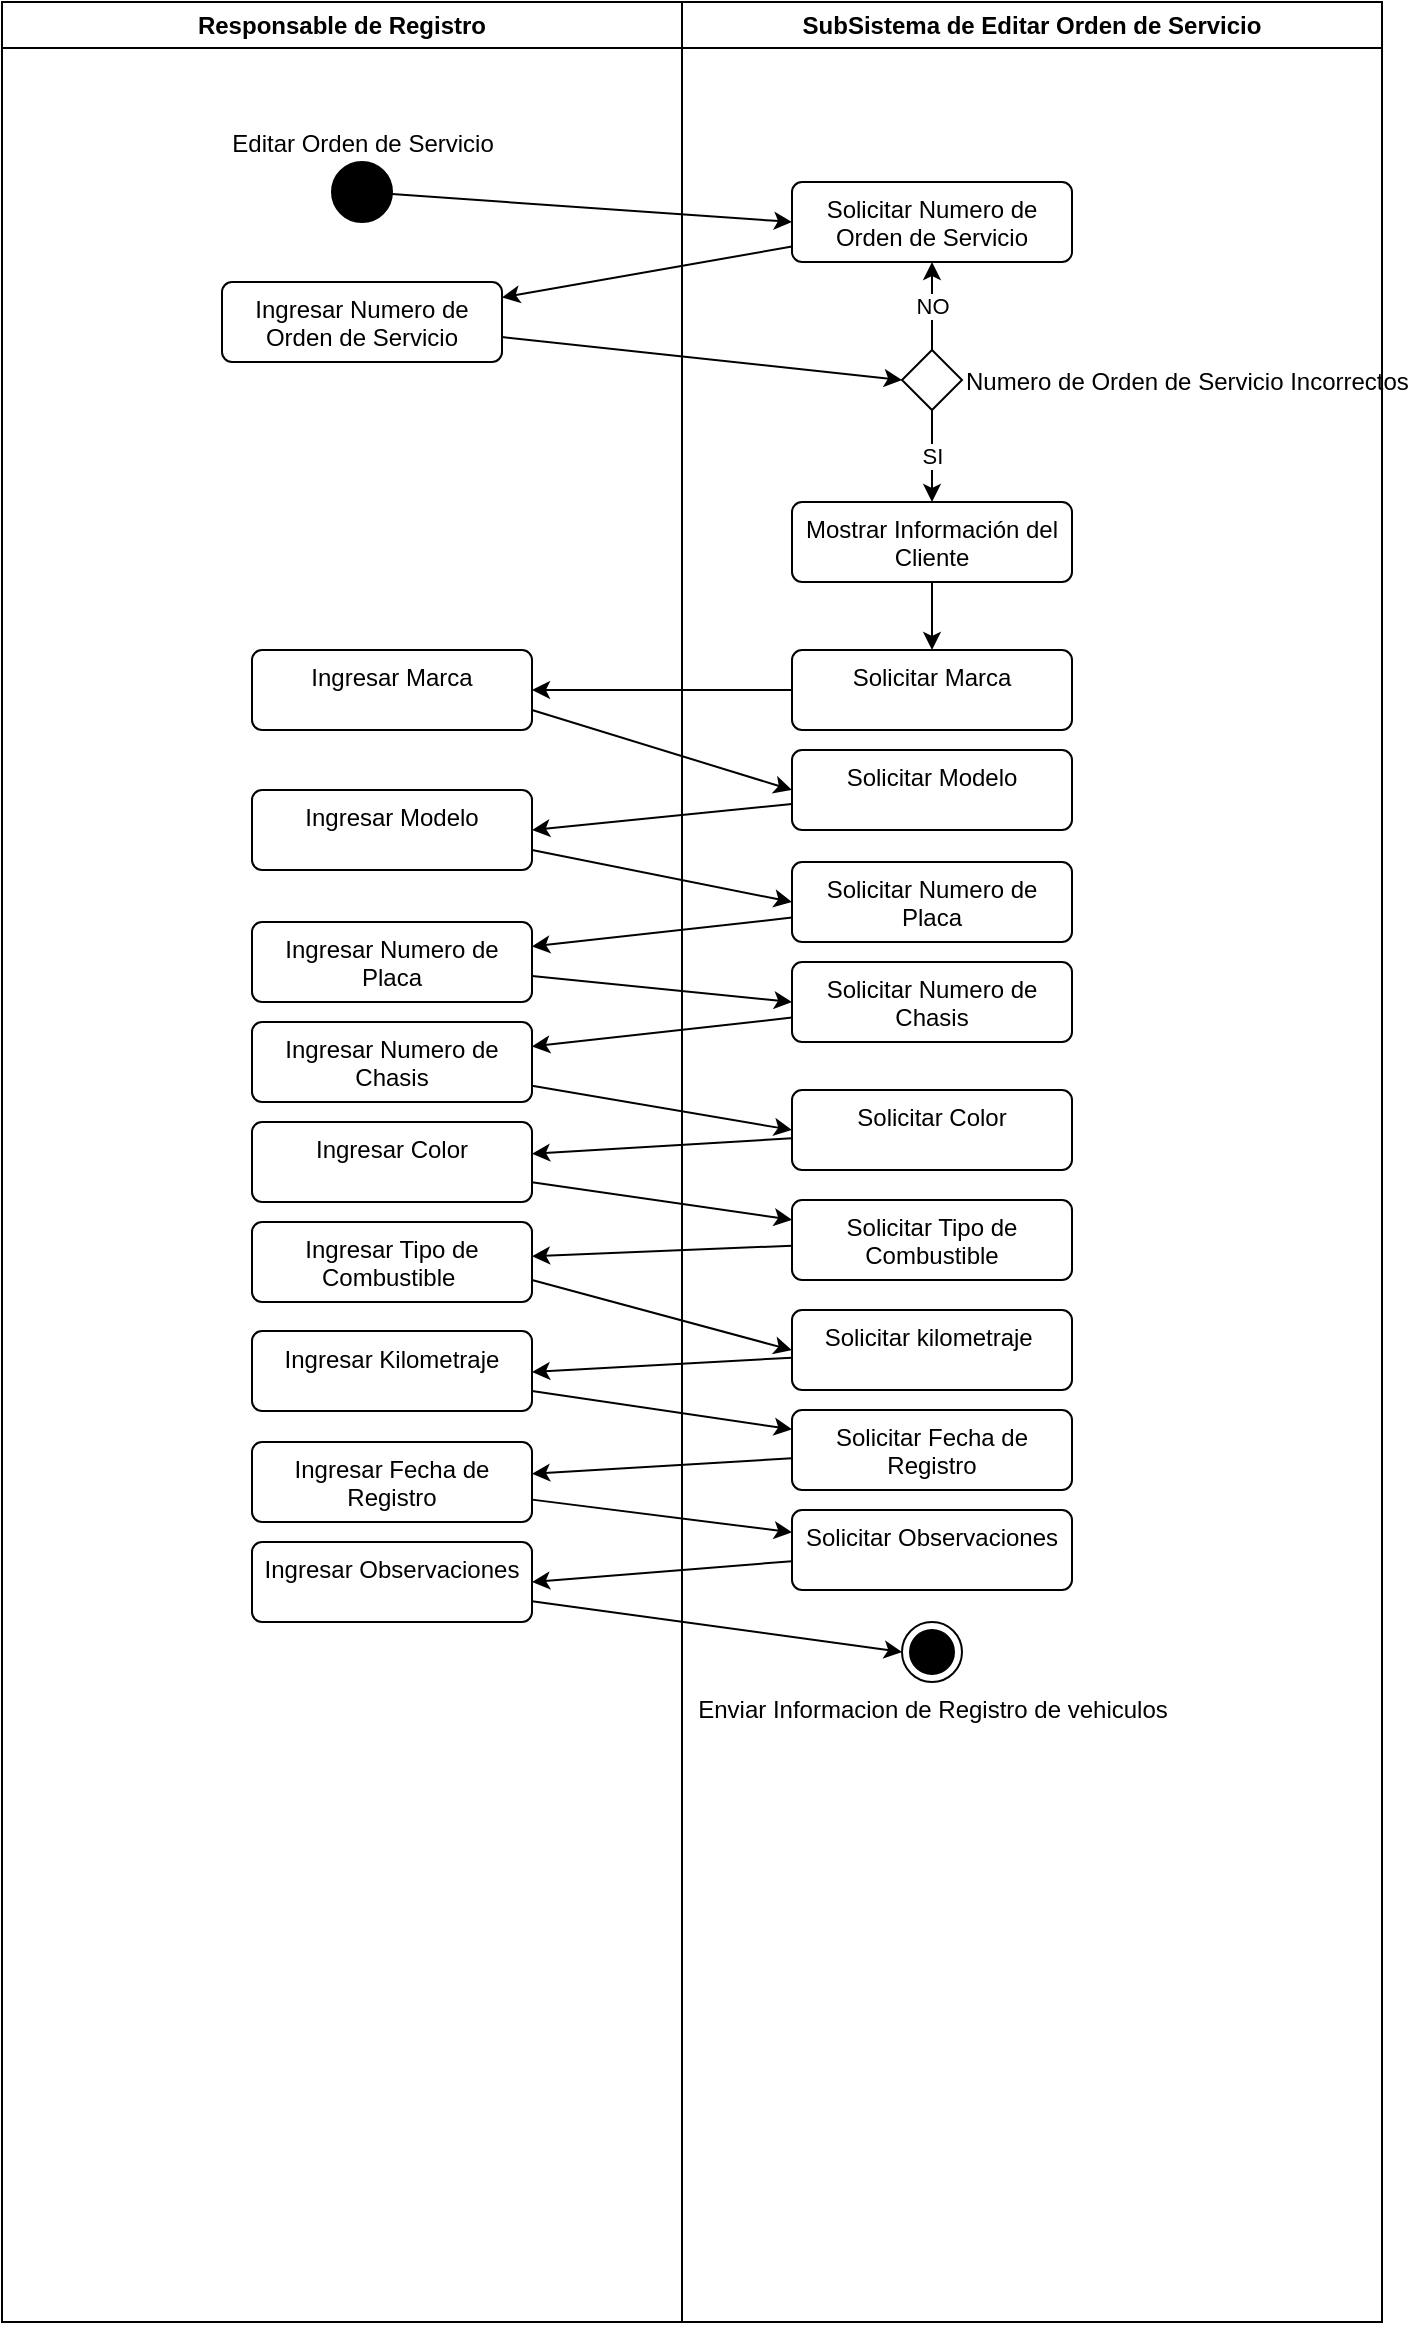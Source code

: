 <mxfile version="28.1.1">
  <diagram name="Página-1" id="2hnln4MIG7y9iDfAyROp">
    <mxGraphModel dx="1111" dy="492" grid="1" gridSize="10" guides="1" tooltips="1" connect="1" arrows="1" fold="1" page="1" pageScale="1" pageWidth="827" pageHeight="1169" math="0" shadow="0">
      <root>
        <mxCell id="0" />
        <mxCell id="1" parent="0" />
        <mxCell id="bI2PqAu7E1RoR2rcxeqR-1" value="Enviar Informacion de Registro de vehiculos" style="ellipse;html=1;shape=endState;fillColor=strokeColor;labelPosition=center;verticalLabelPosition=bottom;align=center;verticalAlign=top;" vertex="1" parent="1">
          <mxGeometry x="450" y="810" width="30" height="30" as="geometry" />
        </mxCell>
        <mxCell id="bI2PqAu7E1RoR2rcxeqR-2" style="rounded=0;orthogonalLoop=1;jettySize=auto;html=1;" edge="1" parent="1" source="bI2PqAu7E1RoR2rcxeqR-3" target="bI2PqAu7E1RoR2rcxeqR-10">
          <mxGeometry relative="1" as="geometry" />
        </mxCell>
        <mxCell id="bI2PqAu7E1RoR2rcxeqR-3" value="&lt;font style=&quot;vertical-align: inherit;&quot;&gt;&lt;font style=&quot;vertical-align: inherit;&quot;&gt;Solicitar Numero de Orden de Servicio&lt;/font&gt;&lt;/font&gt;" style="html=1;align=center;verticalAlign=top;rounded=1;absoluteArcSize=1;arcSize=10;dashed=0;whiteSpace=wrap;" vertex="1" parent="1">
          <mxGeometry x="395" y="90" width="140" height="40" as="geometry" />
        </mxCell>
        <mxCell id="bI2PqAu7E1RoR2rcxeqR-4" style="rounded=0;orthogonalLoop=1;jettySize=auto;html=1;entryX=0;entryY=0.5;entryDx=0;entryDy=0;" edge="1" parent="1" source="bI2PqAu7E1RoR2rcxeqR-5" target="bI2PqAu7E1RoR2rcxeqR-3">
          <mxGeometry relative="1" as="geometry" />
        </mxCell>
        <mxCell id="bI2PqAu7E1RoR2rcxeqR-5" value="Editar Orden de Servicio" style="ellipse;fillColor=strokeColor;html=1;labelPosition=center;verticalLabelPosition=top;align=center;verticalAlign=bottom;" vertex="1" parent="1">
          <mxGeometry x="165" y="80" width="30" height="30" as="geometry" />
        </mxCell>
        <mxCell id="bI2PqAu7E1RoR2rcxeqR-6" value="NO" style="edgeStyle=orthogonalEdgeStyle;rounded=0;orthogonalLoop=1;jettySize=auto;html=1;entryX=0.5;entryY=1;entryDx=0;entryDy=0;" edge="1" parent="1" source="bI2PqAu7E1RoR2rcxeqR-8" target="bI2PqAu7E1RoR2rcxeqR-3">
          <mxGeometry relative="1" as="geometry" />
        </mxCell>
        <mxCell id="bI2PqAu7E1RoR2rcxeqR-7" value="SI" style="edgeStyle=orthogonalEdgeStyle;rounded=0;orthogonalLoop=1;jettySize=auto;html=1;" edge="1" parent="1" source="bI2PqAu7E1RoR2rcxeqR-8" target="bI2PqAu7E1RoR2rcxeqR-12">
          <mxGeometry relative="1" as="geometry" />
        </mxCell>
        <mxCell id="bI2PqAu7E1RoR2rcxeqR-8" value="Numero de Orden de Servicio Incorrectos" style="rhombus;labelPosition=right;verticalLabelPosition=middle;align=left;verticalAlign=middle;" vertex="1" parent="1">
          <mxGeometry x="450" y="174" width="30" height="30" as="geometry" />
        </mxCell>
        <mxCell id="bI2PqAu7E1RoR2rcxeqR-9" style="rounded=0;orthogonalLoop=1;jettySize=auto;html=1;entryX=0;entryY=0.5;entryDx=0;entryDy=0;" edge="1" parent="1" source="bI2PqAu7E1RoR2rcxeqR-10" target="bI2PqAu7E1RoR2rcxeqR-8">
          <mxGeometry relative="1" as="geometry" />
        </mxCell>
        <mxCell id="bI2PqAu7E1RoR2rcxeqR-10" value="Ingresar Numero de Orden de Servicio" style="html=1;align=center;verticalAlign=top;rounded=1;absoluteArcSize=1;arcSize=10;dashed=0;whiteSpace=wrap;" vertex="1" parent="1">
          <mxGeometry x="110" y="140" width="140" height="40" as="geometry" />
        </mxCell>
        <mxCell id="bI2PqAu7E1RoR2rcxeqR-11" style="edgeStyle=orthogonalEdgeStyle;rounded=0;orthogonalLoop=1;jettySize=auto;html=1;" edge="1" parent="1" source="bI2PqAu7E1RoR2rcxeqR-12" target="bI2PqAu7E1RoR2rcxeqR-14">
          <mxGeometry relative="1" as="geometry" />
        </mxCell>
        <mxCell id="bI2PqAu7E1RoR2rcxeqR-12" value="&lt;font style=&quot;vertical-align: inherit;&quot;&gt;&lt;font style=&quot;vertical-align: inherit;&quot;&gt;Mostrar Información del Cliente&lt;/font&gt;&lt;/font&gt;" style="html=1;align=center;verticalAlign=top;rounded=1;absoluteArcSize=1;arcSize=10;dashed=0;whiteSpace=wrap;" vertex="1" parent="1">
          <mxGeometry x="395" y="250" width="140" height="40" as="geometry" />
        </mxCell>
        <mxCell id="bI2PqAu7E1RoR2rcxeqR-13" style="rounded=0;orthogonalLoop=1;jettySize=auto;html=1;" edge="1" parent="1" source="bI2PqAu7E1RoR2rcxeqR-14" target="bI2PqAu7E1RoR2rcxeqR-32">
          <mxGeometry relative="1" as="geometry" />
        </mxCell>
        <mxCell id="bI2PqAu7E1RoR2rcxeqR-14" value="&lt;font style=&quot;vertical-align: inherit;&quot;&gt;&lt;font style=&quot;vertical-align: inherit;&quot;&gt;Solicitar Marca&lt;/font&gt;&lt;/font&gt;" style="html=1;align=center;verticalAlign=top;rounded=1;absoluteArcSize=1;arcSize=10;dashed=0;whiteSpace=wrap;" vertex="1" parent="1">
          <mxGeometry x="395" y="324" width="140" height="40" as="geometry" />
        </mxCell>
        <mxCell id="bI2PqAu7E1RoR2rcxeqR-15" style="rounded=0;orthogonalLoop=1;jettySize=auto;html=1;entryX=1;entryY=0.5;entryDx=0;entryDy=0;" edge="1" parent="1" source="bI2PqAu7E1RoR2rcxeqR-16" target="bI2PqAu7E1RoR2rcxeqR-34">
          <mxGeometry relative="1" as="geometry" />
        </mxCell>
        <mxCell id="bI2PqAu7E1RoR2rcxeqR-16" value="Solicitar Modelo" style="html=1;align=center;verticalAlign=top;rounded=1;absoluteArcSize=1;arcSize=10;dashed=0;whiteSpace=wrap;" vertex="1" parent="1">
          <mxGeometry x="395" y="374" width="140" height="40" as="geometry" />
        </mxCell>
        <mxCell id="bI2PqAu7E1RoR2rcxeqR-17" style="rounded=0;orthogonalLoop=1;jettySize=auto;html=1;" edge="1" parent="1" source="bI2PqAu7E1RoR2rcxeqR-18" target="bI2PqAu7E1RoR2rcxeqR-36">
          <mxGeometry relative="1" as="geometry">
            <mxPoint x="275" y="480" as="targetPoint" />
          </mxGeometry>
        </mxCell>
        <mxCell id="bI2PqAu7E1RoR2rcxeqR-18" value="Solicitar Numero de Placa" style="html=1;align=center;verticalAlign=top;rounded=1;absoluteArcSize=1;arcSize=10;dashed=0;whiteSpace=wrap;" vertex="1" parent="1">
          <mxGeometry x="395" y="430" width="140" height="40" as="geometry" />
        </mxCell>
        <mxCell id="bI2PqAu7E1RoR2rcxeqR-19" style="rounded=0;orthogonalLoop=1;jettySize=auto;html=1;" edge="1" parent="1" source="bI2PqAu7E1RoR2rcxeqR-20" target="bI2PqAu7E1RoR2rcxeqR-38">
          <mxGeometry relative="1" as="geometry" />
        </mxCell>
        <mxCell id="bI2PqAu7E1RoR2rcxeqR-20" value="&lt;font style=&quot;vertical-align: inherit;&quot;&gt;&lt;font style=&quot;vertical-align: inherit;&quot;&gt;Solicitar Numero de Chasis&lt;/font&gt;&lt;/font&gt;" style="html=1;align=center;verticalAlign=top;rounded=1;absoluteArcSize=1;arcSize=10;dashed=0;whiteSpace=wrap;" vertex="1" parent="1">
          <mxGeometry x="395" y="480" width="140" height="40" as="geometry" />
        </mxCell>
        <mxCell id="bI2PqAu7E1RoR2rcxeqR-21" style="rounded=0;orthogonalLoop=1;jettySize=auto;html=1;" edge="1" parent="1" source="bI2PqAu7E1RoR2rcxeqR-22" target="bI2PqAu7E1RoR2rcxeqR-40">
          <mxGeometry relative="1" as="geometry" />
        </mxCell>
        <mxCell id="bI2PqAu7E1RoR2rcxeqR-22" value="&lt;font style=&quot;vertical-align: inherit;&quot;&gt;&lt;font style=&quot;vertical-align: inherit;&quot;&gt;Solicitar Color&lt;/font&gt;&lt;/font&gt;" style="html=1;align=center;verticalAlign=top;rounded=1;absoluteArcSize=1;arcSize=10;dashed=0;whiteSpace=wrap;" vertex="1" parent="1">
          <mxGeometry x="395" y="544" width="140" height="40" as="geometry" />
        </mxCell>
        <mxCell id="bI2PqAu7E1RoR2rcxeqR-23" style="rounded=0;orthogonalLoop=1;jettySize=auto;html=1;" edge="1" parent="1" source="bI2PqAu7E1RoR2rcxeqR-24" target="bI2PqAu7E1RoR2rcxeqR-42">
          <mxGeometry relative="1" as="geometry" />
        </mxCell>
        <mxCell id="bI2PqAu7E1RoR2rcxeqR-24" value="Solicitar Tipo de Combustible" style="html=1;align=center;verticalAlign=top;rounded=1;absoluteArcSize=1;arcSize=10;dashed=0;whiteSpace=wrap;" vertex="1" parent="1">
          <mxGeometry x="395" y="599" width="140" height="40" as="geometry" />
        </mxCell>
        <mxCell id="bI2PqAu7E1RoR2rcxeqR-25" style="rounded=0;orthogonalLoop=1;jettySize=auto;html=1;" edge="1" parent="1" source="bI2PqAu7E1RoR2rcxeqR-26" target="bI2PqAu7E1RoR2rcxeqR-46">
          <mxGeometry relative="1" as="geometry" />
        </mxCell>
        <mxCell id="bI2PqAu7E1RoR2rcxeqR-26" value="&lt;font style=&quot;vertical-align: inherit;&quot;&gt;&lt;font style=&quot;vertical-align: inherit;&quot;&gt;Solicitar Fecha de Registro&lt;/font&gt;&lt;/font&gt;" style="html=1;align=center;verticalAlign=top;rounded=1;absoluteArcSize=1;arcSize=10;dashed=0;whiteSpace=wrap;" vertex="1" parent="1">
          <mxGeometry x="395" y="704" width="140" height="40" as="geometry" />
        </mxCell>
        <mxCell id="bI2PqAu7E1RoR2rcxeqR-27" style="rounded=0;orthogonalLoop=1;jettySize=auto;html=1;entryX=1;entryY=0.5;entryDx=0;entryDy=0;" edge="1" parent="1" source="bI2PqAu7E1RoR2rcxeqR-28" target="bI2PqAu7E1RoR2rcxeqR-48">
          <mxGeometry relative="1" as="geometry" />
        </mxCell>
        <mxCell id="bI2PqAu7E1RoR2rcxeqR-28" value="&lt;font style=&quot;vertical-align: inherit;&quot;&gt;&lt;font style=&quot;vertical-align: inherit;&quot;&gt;Solicitar Observaciones&lt;/font&gt;&lt;/font&gt;" style="html=1;align=center;verticalAlign=top;rounded=1;absoluteArcSize=1;arcSize=10;dashed=0;whiteSpace=wrap;" vertex="1" parent="1">
          <mxGeometry x="395" y="754" width="140" height="40" as="geometry" />
        </mxCell>
        <mxCell id="bI2PqAu7E1RoR2rcxeqR-29" style="rounded=0;orthogonalLoop=1;jettySize=auto;html=1;" edge="1" parent="1" source="bI2PqAu7E1RoR2rcxeqR-30">
          <mxGeometry relative="1" as="geometry">
            <mxPoint x="265" y="685" as="targetPoint" />
          </mxGeometry>
        </mxCell>
        <mxCell id="bI2PqAu7E1RoR2rcxeqR-30" value="&lt;font style=&quot;vertical-align: inherit;&quot;&gt;&lt;font style=&quot;vertical-align: inherit;&quot;&gt;Solicitar kilometraje&amp;nbsp;&lt;/font&gt;&lt;/font&gt;" style="html=1;align=center;verticalAlign=top;rounded=1;absoluteArcSize=1;arcSize=10;dashed=0;whiteSpace=wrap;" vertex="1" parent="1">
          <mxGeometry x="395" y="654" width="140" height="40" as="geometry" />
        </mxCell>
        <mxCell id="bI2PqAu7E1RoR2rcxeqR-31" style="rounded=0;orthogonalLoop=1;jettySize=auto;html=1;entryX=0;entryY=0.5;entryDx=0;entryDy=0;exitX=1;exitY=0.75;exitDx=0;exitDy=0;" edge="1" parent="1" source="bI2PqAu7E1RoR2rcxeqR-32" target="bI2PqAu7E1RoR2rcxeqR-16">
          <mxGeometry relative="1" as="geometry" />
        </mxCell>
        <mxCell id="bI2PqAu7E1RoR2rcxeqR-32" value="&lt;font style=&quot;vertical-align: inherit;&quot;&gt;&lt;font style=&quot;vertical-align: inherit;&quot;&gt;Ingresar Marca&lt;/font&gt;&lt;/font&gt;" style="html=1;align=center;verticalAlign=top;rounded=1;absoluteArcSize=1;arcSize=10;dashed=0;whiteSpace=wrap;" vertex="1" parent="1">
          <mxGeometry x="125" y="324" width="140" height="40" as="geometry" />
        </mxCell>
        <mxCell id="bI2PqAu7E1RoR2rcxeqR-33" style="rounded=0;orthogonalLoop=1;jettySize=auto;html=1;entryX=0;entryY=0.5;entryDx=0;entryDy=0;exitX=1;exitY=0.75;exitDx=0;exitDy=0;" edge="1" parent="1" source="bI2PqAu7E1RoR2rcxeqR-34" target="bI2PqAu7E1RoR2rcxeqR-18">
          <mxGeometry relative="1" as="geometry" />
        </mxCell>
        <mxCell id="bI2PqAu7E1RoR2rcxeqR-34" value="&lt;font style=&quot;vertical-align: inherit;&quot;&gt;&lt;font style=&quot;vertical-align: inherit;&quot;&gt;Ingresar Modelo&lt;/font&gt;&lt;/font&gt;" style="html=1;align=center;verticalAlign=top;rounded=1;absoluteArcSize=1;arcSize=10;dashed=0;whiteSpace=wrap;" vertex="1" parent="1">
          <mxGeometry x="125" y="394" width="140" height="40" as="geometry" />
        </mxCell>
        <mxCell id="bI2PqAu7E1RoR2rcxeqR-35" style="rounded=0;orthogonalLoop=1;jettySize=auto;html=1;entryX=0;entryY=0.5;entryDx=0;entryDy=0;" edge="1" parent="1" source="bI2PqAu7E1RoR2rcxeqR-36" target="bI2PqAu7E1RoR2rcxeqR-20">
          <mxGeometry relative="1" as="geometry" />
        </mxCell>
        <mxCell id="bI2PqAu7E1RoR2rcxeqR-36" value="&lt;font style=&quot;vertical-align: inherit;&quot;&gt;&lt;font style=&quot;vertical-align: inherit;&quot;&gt;Ingresar Numero de Placa&lt;/font&gt;&lt;/font&gt;" style="html=1;align=center;verticalAlign=top;rounded=1;absoluteArcSize=1;arcSize=10;dashed=0;whiteSpace=wrap;" vertex="1" parent="1">
          <mxGeometry x="125" y="460" width="140" height="40" as="geometry" />
        </mxCell>
        <mxCell id="bI2PqAu7E1RoR2rcxeqR-37" style="rounded=0;orthogonalLoop=1;jettySize=auto;html=1;entryX=0;entryY=0.5;entryDx=0;entryDy=0;" edge="1" parent="1" source="bI2PqAu7E1RoR2rcxeqR-38" target="bI2PqAu7E1RoR2rcxeqR-22">
          <mxGeometry relative="1" as="geometry" />
        </mxCell>
        <mxCell id="bI2PqAu7E1RoR2rcxeqR-38" value="&lt;font style=&quot;vertical-align: inherit;&quot;&gt;&lt;font style=&quot;vertical-align: inherit;&quot;&gt;Ingresar Numero de Chasis&lt;/font&gt;&lt;/font&gt;" style="html=1;align=center;verticalAlign=top;rounded=1;absoluteArcSize=1;arcSize=10;dashed=0;whiteSpace=wrap;" vertex="1" parent="1">
          <mxGeometry x="125" y="510" width="140" height="40" as="geometry" />
        </mxCell>
        <mxCell id="bI2PqAu7E1RoR2rcxeqR-39" style="rounded=0;orthogonalLoop=1;jettySize=auto;html=1;" edge="1" parent="1" source="bI2PqAu7E1RoR2rcxeqR-40" target="bI2PqAu7E1RoR2rcxeqR-24">
          <mxGeometry relative="1" as="geometry" />
        </mxCell>
        <mxCell id="bI2PqAu7E1RoR2rcxeqR-40" value="&lt;font style=&quot;vertical-align: inherit;&quot;&gt;&lt;font style=&quot;vertical-align: inherit;&quot;&gt;Ingresar Color&lt;/font&gt;&lt;/font&gt;" style="html=1;align=center;verticalAlign=top;rounded=1;absoluteArcSize=1;arcSize=10;dashed=0;whiteSpace=wrap;" vertex="1" parent="1">
          <mxGeometry x="125" y="560" width="140" height="40" as="geometry" />
        </mxCell>
        <mxCell id="bI2PqAu7E1RoR2rcxeqR-41" style="rounded=0;orthogonalLoop=1;jettySize=auto;html=1;entryX=0;entryY=0.75;entryDx=0;entryDy=0;" edge="1" parent="1">
          <mxGeometry relative="1" as="geometry">
            <mxPoint x="265" y="639.0" as="sourcePoint" />
            <mxPoint x="395" y="674.1" as="targetPoint" />
          </mxGeometry>
        </mxCell>
        <mxCell id="bI2PqAu7E1RoR2rcxeqR-42" value="&lt;font style=&quot;vertical-align: inherit;&quot;&gt;&lt;font style=&quot;vertical-align: inherit;&quot;&gt;Ingresar Tipo de Combustible&amp;nbsp;&lt;/font&gt;&lt;/font&gt;" style="html=1;align=center;verticalAlign=top;rounded=1;absoluteArcSize=1;arcSize=10;dashed=0;whiteSpace=wrap;" vertex="1" parent="1">
          <mxGeometry x="125" y="610" width="140" height="40" as="geometry" />
        </mxCell>
        <mxCell id="bI2PqAu7E1RoR2rcxeqR-43" style="rounded=0;orthogonalLoop=1;jettySize=auto;html=1;exitX=1;exitY=0.75;exitDx=0;exitDy=0;" edge="1" parent="1" source="bI2PqAu7E1RoR2rcxeqR-44" target="bI2PqAu7E1RoR2rcxeqR-26">
          <mxGeometry relative="1" as="geometry">
            <mxPoint x="385" y="710" as="targetPoint" />
          </mxGeometry>
        </mxCell>
        <mxCell id="bI2PqAu7E1RoR2rcxeqR-44" value="&lt;font style=&quot;vertical-align: inherit;&quot;&gt;&lt;font style=&quot;vertical-align: inherit;&quot;&gt;Ingresar Kilometraje&lt;/font&gt;&lt;/font&gt;" style="html=1;align=center;verticalAlign=top;rounded=1;absoluteArcSize=1;arcSize=10;dashed=0;whiteSpace=wrap;" vertex="1" parent="1">
          <mxGeometry x="125" y="664.5" width="140" height="40" as="geometry" />
        </mxCell>
        <mxCell id="bI2PqAu7E1RoR2rcxeqR-45" style="rounded=0;orthogonalLoop=1;jettySize=auto;html=1;" edge="1" parent="1" source="bI2PqAu7E1RoR2rcxeqR-46" target="bI2PqAu7E1RoR2rcxeqR-28">
          <mxGeometry relative="1" as="geometry" />
        </mxCell>
        <mxCell id="bI2PqAu7E1RoR2rcxeqR-46" value="&lt;font style=&quot;vertical-align: inherit;&quot;&gt;&lt;font style=&quot;vertical-align: inherit;&quot;&gt;Ingresar Fecha de Registro&lt;/font&gt;&lt;/font&gt;" style="html=1;align=center;verticalAlign=top;rounded=1;absoluteArcSize=1;arcSize=10;dashed=0;whiteSpace=wrap;" vertex="1" parent="1">
          <mxGeometry x="125" y="720" width="140" height="40" as="geometry" />
        </mxCell>
        <mxCell id="bI2PqAu7E1RoR2rcxeqR-47" style="rounded=0;orthogonalLoop=1;jettySize=auto;html=1;entryX=0;entryY=0.5;entryDx=0;entryDy=0;" edge="1" parent="1" source="bI2PqAu7E1RoR2rcxeqR-48" target="bI2PqAu7E1RoR2rcxeqR-1">
          <mxGeometry relative="1" as="geometry" />
        </mxCell>
        <mxCell id="bI2PqAu7E1RoR2rcxeqR-48" value="&lt;font style=&quot;vertical-align: inherit;&quot;&gt;&lt;font style=&quot;vertical-align: inherit;&quot;&gt;Ingresar Observaciones&lt;/font&gt;&lt;/font&gt;" style="html=1;align=center;verticalAlign=top;rounded=1;absoluteArcSize=1;arcSize=10;dashed=0;whiteSpace=wrap;" vertex="1" parent="1">
          <mxGeometry x="125" y="770" width="140" height="40" as="geometry" />
        </mxCell>
        <mxCell id="bI2PqAu7E1RoR2rcxeqR-49" value="Responsable de Registro" style="swimlane;whiteSpace=wrap;html=1;" vertex="1" parent="1">
          <mxGeometry width="340" height="1160" as="geometry" />
        </mxCell>
        <mxCell id="bI2PqAu7E1RoR2rcxeqR-50" value="SubSistema de Editar Orden de Servicio" style="swimlane;whiteSpace=wrap;html=1;" vertex="1" parent="1">
          <mxGeometry x="340" width="350" height="1160" as="geometry" />
        </mxCell>
      </root>
    </mxGraphModel>
  </diagram>
</mxfile>
